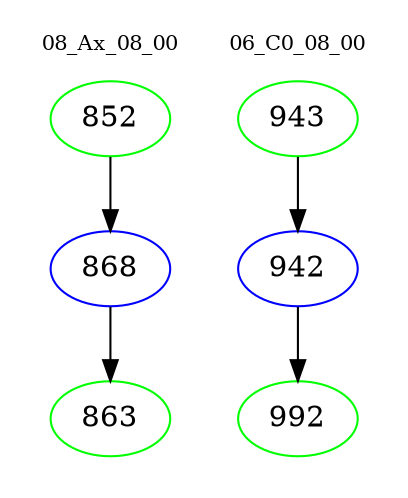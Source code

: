 digraph{
subgraph cluster_0 {
color = white
label = "08_Ax_08_00";
fontsize=10;
T0_852 [label="852", color="green"]
T0_852 -> T0_868 [color="black"]
T0_868 [label="868", color="blue"]
T0_868 -> T0_863 [color="black"]
T0_863 [label="863", color="green"]
}
subgraph cluster_1 {
color = white
label = "06_C0_08_00";
fontsize=10;
T1_943 [label="943", color="green"]
T1_943 -> T1_942 [color="black"]
T1_942 [label="942", color="blue"]
T1_942 -> T1_992 [color="black"]
T1_992 [label="992", color="green"]
}
}
